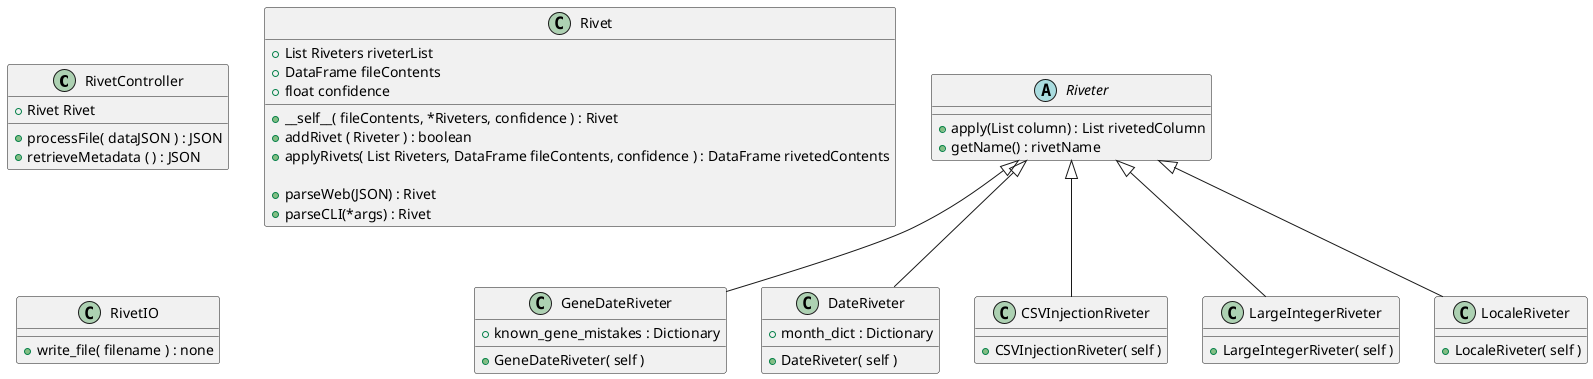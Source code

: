 @startuml Rosie-Rivet

class RivetController {
   + Rivet Rivet
   + processFile( dataJSON ) : JSON 
   + retrieveMetadata ( ) : JSON
}

class Rivet {
    + List Riveters riveterList
    + DataFrame fileContents
    + float confidence

    + __self__( fileContents, *Riveters, confidence ) : Rivet
    + addRivet ( Riveter ) : boolean
    + applyRivets( List Riveters, DataFrame fileContents, confidence ) : DataFrame rivetedContents

    ' myRivet = Rivet.parseWeb(JSON) is example call
    + parseWeb(JSON) : Rivet
    + parseCLI(*args) : Rivet
}

class RivetIO {
    + write_file( filename ) : none
}

abstract class Riveter {
    + apply(List column) : List rivetedColumn
    + getName() : rivetName
}

class GeneDateRiveter extends Riveter {
    + known_gene_mistakes : Dictionary
    + GeneDateRiveter( self )
}

class DateRiveter extends Riveter {
    + month_dict : Dictionary
    + DateRiveter( self )
}

class CSVInjectionRiveter extends Riveter {
    + CSVInjectionRiveter( self )
}

class LargeIntegerRiveter extends Riveter {
    + LargeIntegerRiveter( self )
}

class LocaleRiveter extends Riveter {
    + LocaleRiveter( self )
}


@enduml